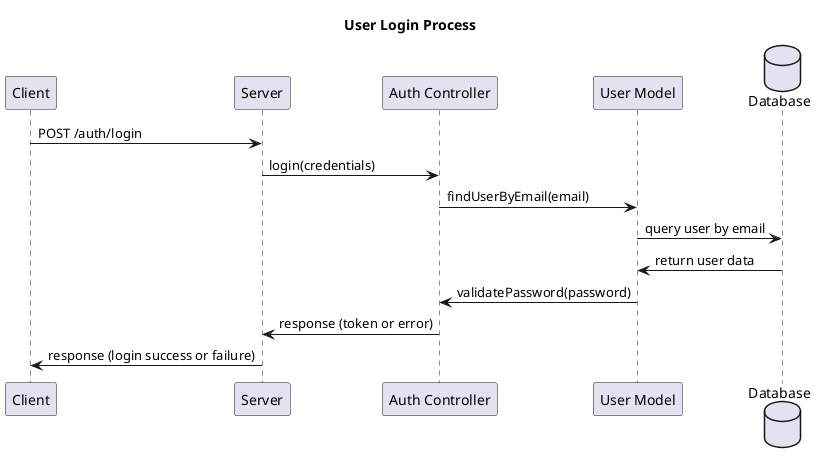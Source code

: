 @startuml Co-Working Space User Login

title User Login Process

participant "Client" as client
participant "Server" as server
participant "Auth Controller" as auth
participant "User Model" as userModel
database "Database" as db

client -> server: POST /auth/login
server -> auth: login(credentials)
auth -> userModel: findUserByEmail(email)
userModel -> db: query user by email
db -> userModel: return user data
userModel -> auth: validatePassword(password)
auth -> server: response (token or error)
server -> client: response (login success or failure)

@enduml
